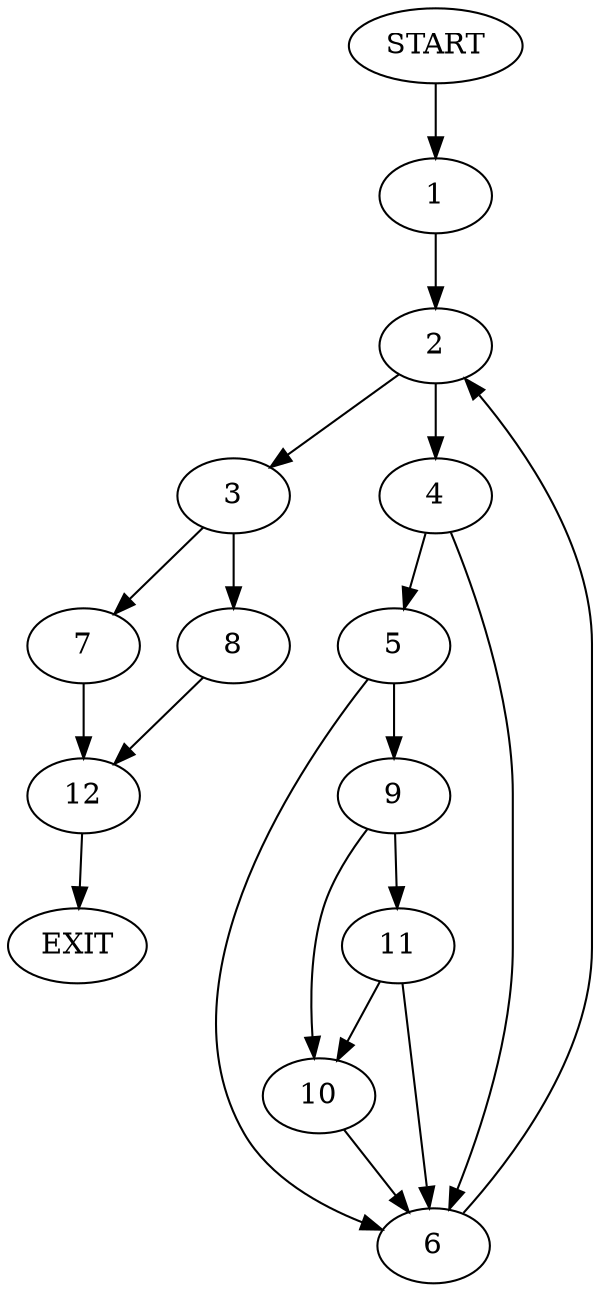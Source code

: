 digraph {
0 [label="START"]
13 [label="EXIT"]
0 -> 1
1 -> 2
2 -> 3
2 -> 4
4 -> 5
4 -> 6
3 -> 7
3 -> 8
5 -> 9
5 -> 6
6 -> 2
9 -> 10
9 -> 11
10 -> 6
11 -> 10
11 -> 6
8 -> 12
7 -> 12
12 -> 13
}
